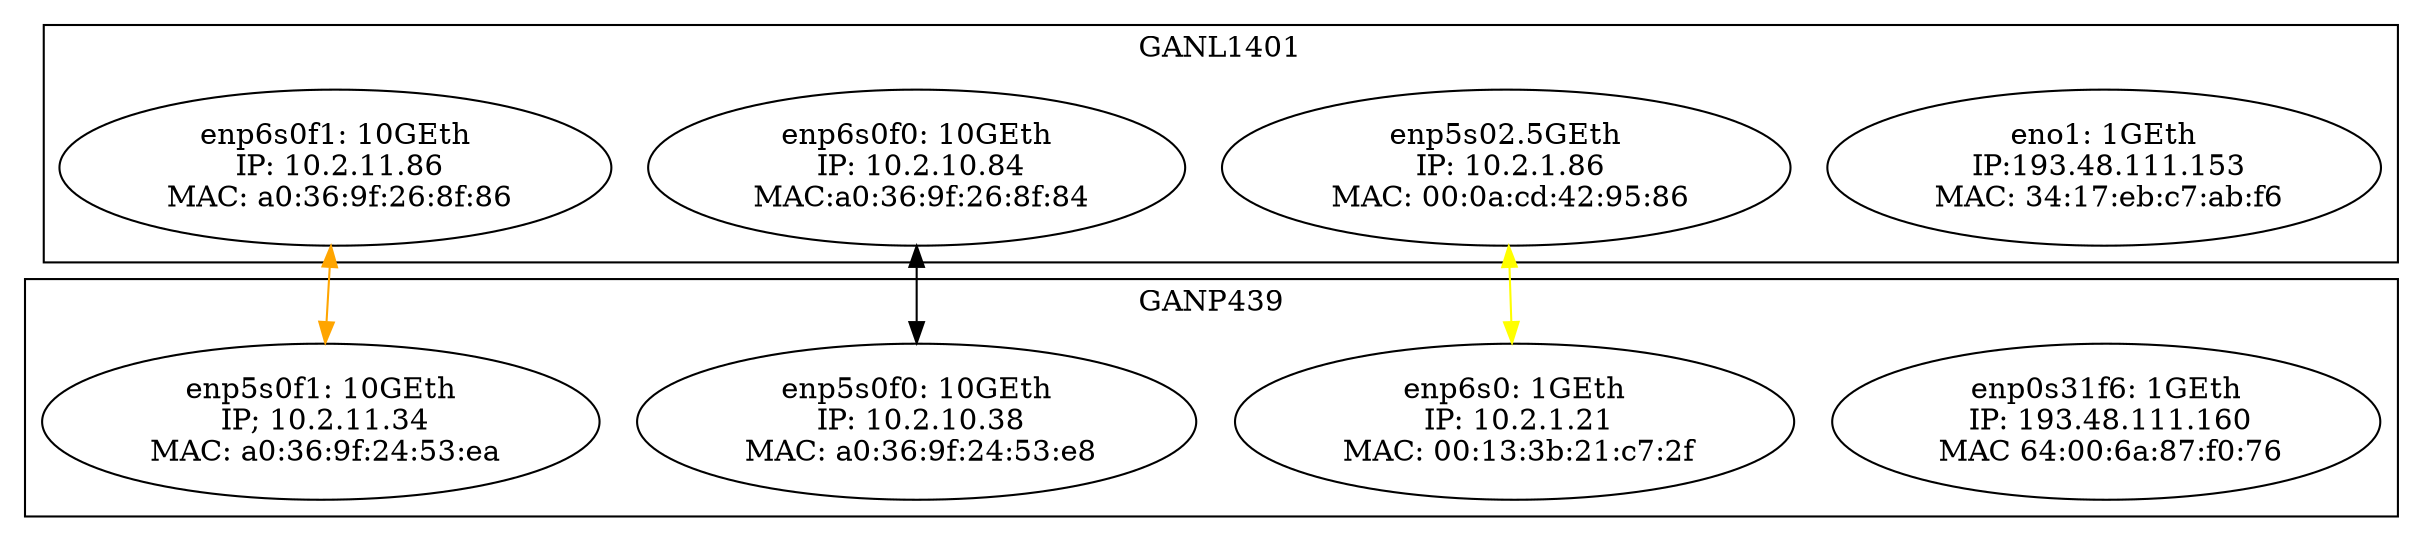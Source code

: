 digraph Point2PointNetwork           
{
  subgraph cluster_GANL1401        
  {label=GANL1401
	eno1[shape=ellipse,label="eno1: 1GEth\n IP:193.48.111.153\n MAC: 34:17:eb:c7:ab:f6"]
	enp5s0[shape=ellipse,label="enp5s02.5GEth\n IP: 10.2.1.86\n MAC: 00:0a:cd:42:95:86"]
#Intel 10GEth #3
	enp6s0f0[shape=ellipse,label="enp6s0f0: 10GEth\n IP: 10.2.10.84\n MAC:a0:36:9f:26:8f:84"]
	enp6s0f1[shape=ellipse,label="enp6s0f1: 10GEth\n IP: 10.2.11.86\n MAC: a0:36:9f:26:8f:86"]
  }//GANL1401

  subgraph cluster_GANP349        
  {label=GANP439
	enp0s31f6[shape=ellipse,label="enp0s31f6: 1GEth\n IP: 193.48.111.160\n MAC 64:00:6a:87:f0:76"]
	enp6s0[shape=ellipse,label="enp6s0: 1GEth\n IP: 10.2.1.21\n MAC: 00:13:3b:21:c7:2f"]
#Intel 10GEth #2
	enp5s0f0[shape=ellipse,label="enp5s0f0: 10GEth\n IP: 10.2.10.38\n MAC: a0:36:9f:24:53:e8"]
	enp5s0f1[shape=ellipse,label="enp5s0f1: 10GEth\n IP; 10.2.11.34\n MAC: a0:36:9f:24:53:ea"]
  }//GANP439

  enp5s0 -> enp6s0 [dir=both color="yellow"]
#DAC black
  enp6s0f0 -> enp5s0f0 [dir=both color="black"]
#DAC orange
  enp6s0f1 -> enp5s0f1 [dir=both color="orange"]
}//digraph

